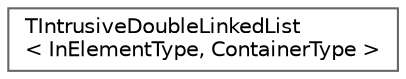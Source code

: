 digraph "Graphical Class Hierarchy"
{
 // INTERACTIVE_SVG=YES
 // LATEX_PDF_SIZE
  bgcolor="transparent";
  edge [fontname=Helvetica,fontsize=10,labelfontname=Helvetica,labelfontsize=10];
  node [fontname=Helvetica,fontsize=10,shape=box,height=0.2,width=0.4];
  rankdir="LR";
  Node0 [id="Node000000",label="TIntrusiveDoubleLinkedList\l\< InElementType, ContainerType \>",height=0.2,width=0.4,color="grey40", fillcolor="white", style="filled",URL="$dc/d56/classTIntrusiveDoubleLinkedList.html",tooltip="Intrusive double linked list."];
}
